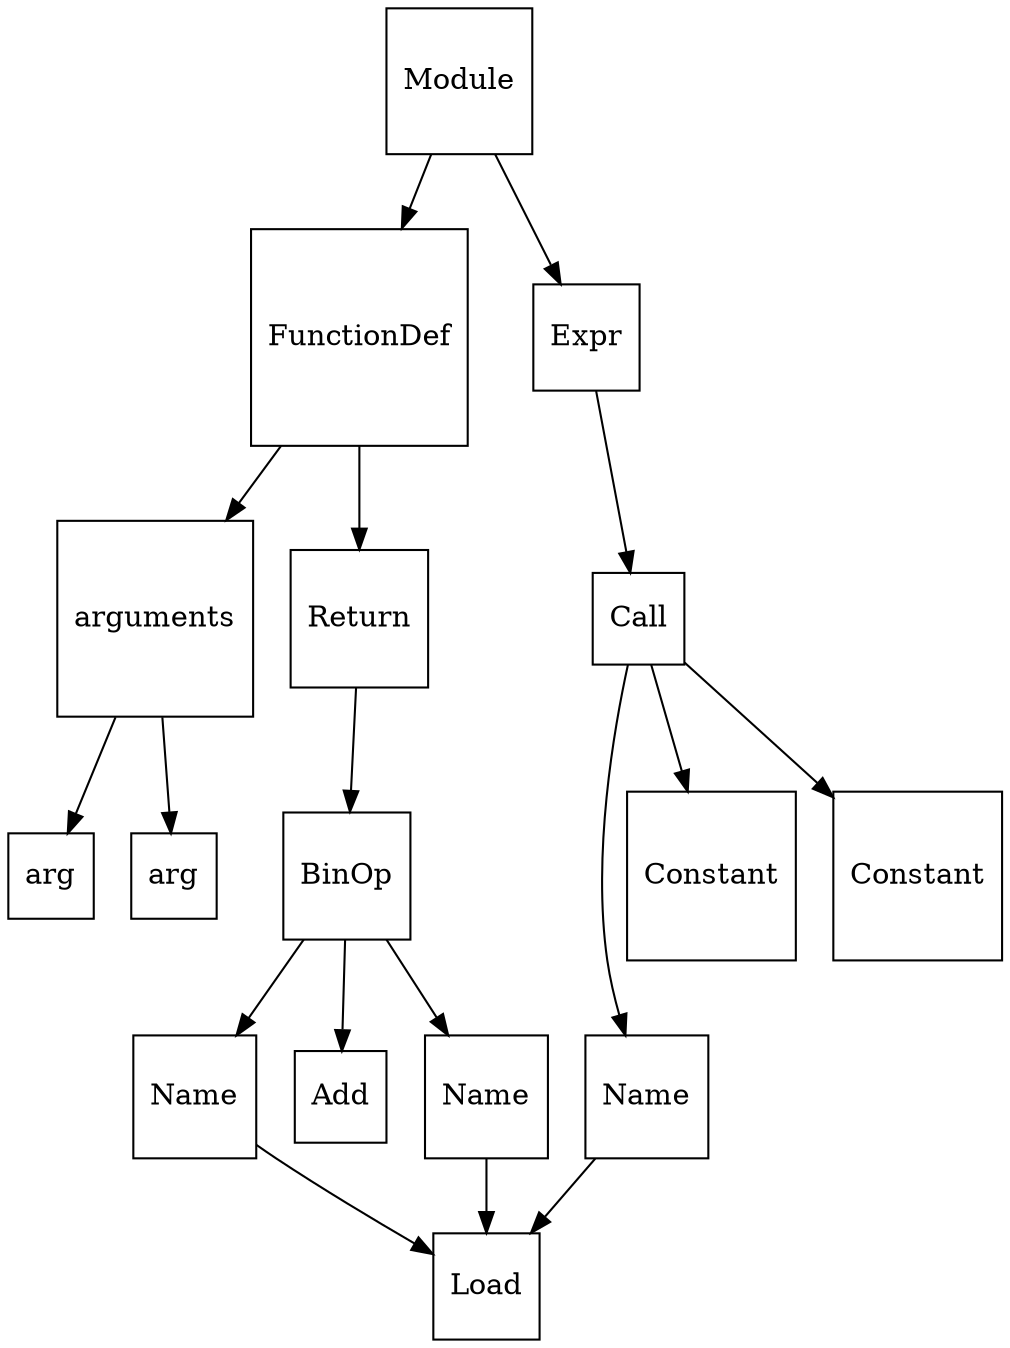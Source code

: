digraph {
	graph [rankdir=TD]
	node [shape=square]
	1961028733776 [label=Module]
	1961028735408 [label=FunctionDef]
	1961028733776 -> 1961028735408
	1961028735360 [label=arguments]
	1961028735408 -> 1961028735360
	1961028735312 [label=arg]
	1961028735360 -> 1961028735312
	1961028735264 [label=arg]
	1961028735360 -> 1961028735264
	1961028735216 [label=Return]
	1961028735408 -> 1961028735216
	1961028735168 [label=BinOp]
	1961028735216 -> 1961028735168
	1961028735120 [label=Name]
	1961028735168 -> 1961028735120
	1961020682208 [label=Load]
	1961028735120 -> 1961020682208
	1961020681632 [label=Add]
	1961028735168 -> 1961020681632
	1961028735072 [label=Name]
	1961028735168 -> 1961028735072
	1961020682208 [label=Load]
	1961028735072 -> 1961020682208
	1961028735024 [label=Expr]
	1961028733776 -> 1961028735024
	1961028734976 [label=Call]
	1961028735024 -> 1961028734976
	1961028734928 [label=Name]
	1961028734976 -> 1961028734928
	1961020682208 [label=Load]
	1961028734928 -> 1961020682208
	1961028734880 [label=Constant]
	1961028734976 -> 1961028734880
	1961028734832 [label=Constant]
	1961028734976 -> 1961028734832
}
